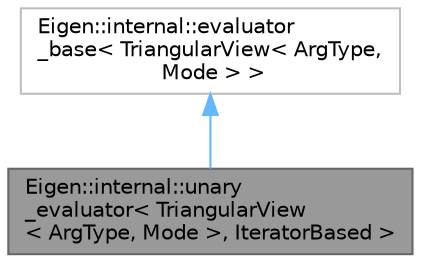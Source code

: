 digraph "Eigen::internal::unary_evaluator&lt; TriangularView&lt; ArgType, Mode &gt;, IteratorBased &gt;"
{
 // LATEX_PDF_SIZE
  bgcolor="transparent";
  edge [fontname=Helvetica,fontsize=10,labelfontname=Helvetica,labelfontsize=10];
  node [fontname=Helvetica,fontsize=10,shape=box,height=0.2,width=0.4];
  Node1 [id="Node000001",label="Eigen::internal::unary\l_evaluator\< TriangularView\l\< ArgType, Mode \>, IteratorBased \>",height=0.2,width=0.4,color="gray40", fillcolor="grey60", style="filled", fontcolor="black",tooltip=" "];
  Node2 -> Node1 [id="edge1_Node000001_Node000002",dir="back",color="steelblue1",style="solid",tooltip=" "];
  Node2 [id="Node000002",label="Eigen::internal::evaluator\l_base\< TriangularView\< ArgType,\l Mode \> \>",height=0.2,width=0.4,color="grey75", fillcolor="white", style="filled",URL="$structEigen_1_1internal_1_1evaluator__base.html",tooltip=" "];
}
